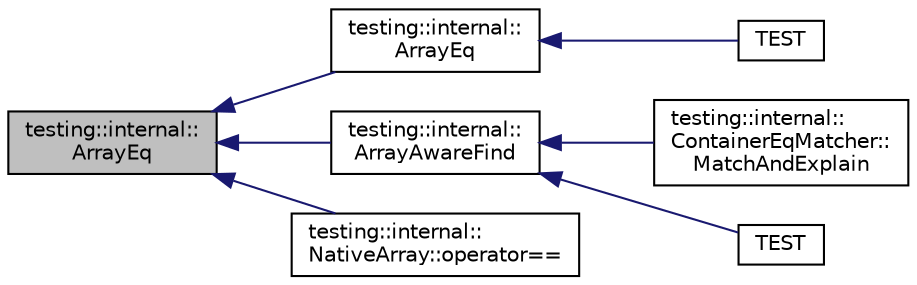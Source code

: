 digraph "testing::internal::ArrayEq"
{
  edge [fontname="Helvetica",fontsize="10",labelfontname="Helvetica",labelfontsize="10"];
  node [fontname="Helvetica",fontsize="10",shape=record];
  rankdir="LR";
  Node152 [label="testing::internal::\lArrayEq",height=0.2,width=0.4,color="black", fillcolor="grey75", style="filled", fontcolor="black"];
  Node152 -> Node153 [dir="back",color="midnightblue",fontsize="10",style="solid",fontname="Helvetica"];
  Node153 [label="testing::internal::\lArrayEq",height=0.2,width=0.4,color="black", fillcolor="white", style="filled",URL="$d0/da7/namespacetesting_1_1internal.html#af4bebf36baf0b0a5b26d051dde55fa47"];
  Node153 -> Node154 [dir="back",color="midnightblue",fontsize="10",style="solid",fontname="Helvetica"];
  Node154 [label="TEST",height=0.2,width=0.4,color="black", fillcolor="white", style="filled",URL="$df/d01/gtest__unittest_8cc.html#ae9e7a844847a2df933aa4c2f85f7ceed"];
  Node152 -> Node155 [dir="back",color="midnightblue",fontsize="10",style="solid",fontname="Helvetica"];
  Node155 [label="testing::internal::\lArrayAwareFind",height=0.2,width=0.4,color="black", fillcolor="white", style="filled",URL="$d0/da7/namespacetesting_1_1internal.html#a94a857fe6ff32cf4fdc4769a4071f239"];
  Node155 -> Node156 [dir="back",color="midnightblue",fontsize="10",style="solid",fontname="Helvetica"];
  Node156 [label="testing::internal::\lContainerEqMatcher::\lMatchAndExplain",height=0.2,width=0.4,color="black", fillcolor="white", style="filled",URL="$d8/d85/classtesting_1_1internal_1_1_container_eq_matcher.html#a348c6139776dd7d713d100e406ee38f4"];
  Node155 -> Node157 [dir="back",color="midnightblue",fontsize="10",style="solid",fontname="Helvetica"];
  Node157 [label="TEST",height=0.2,width=0.4,color="black", fillcolor="white", style="filled",URL="$df/d01/gtest__unittest_8cc.html#a563807f4b8c6d7fbf2945f279e38468e"];
  Node152 -> Node158 [dir="back",color="midnightblue",fontsize="10",style="solid",fontname="Helvetica"];
  Node158 [label="testing::internal::\lNativeArray::operator==",height=0.2,width=0.4,color="black", fillcolor="white", style="filled",URL="$d3/d87/classtesting_1_1internal_1_1_native_array.html#a81b90f5739ed812610e68dc34c9e3850"];
}
